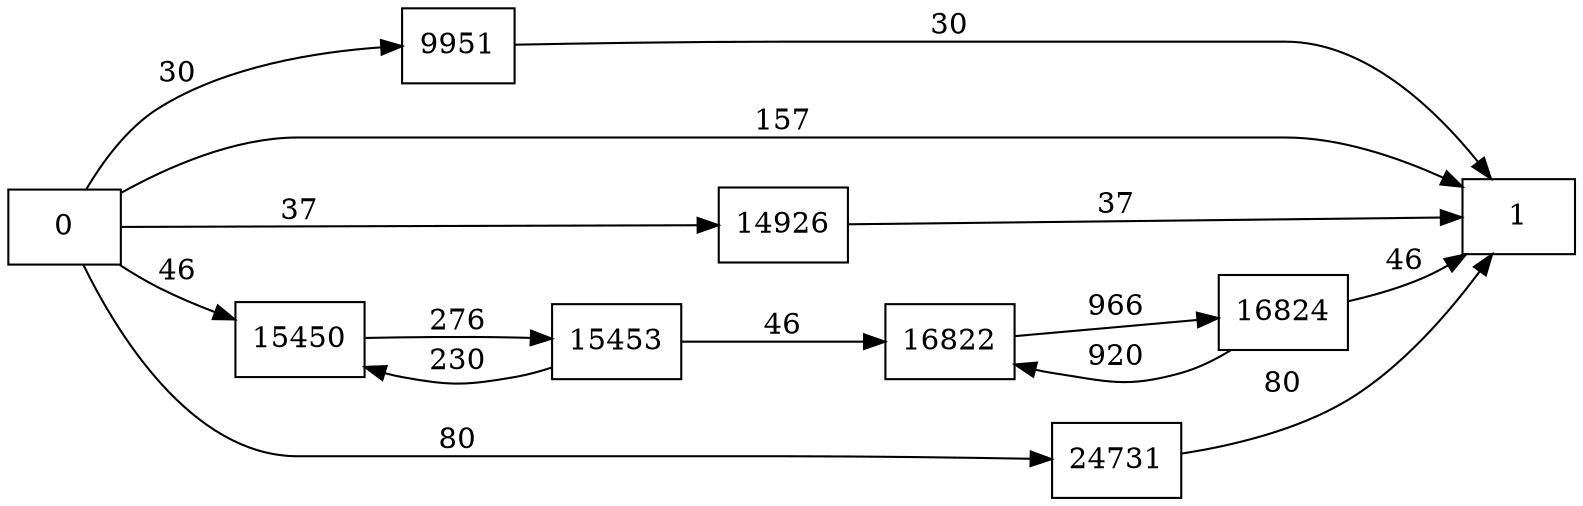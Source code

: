 digraph {
	graph [rankdir=LR]
	node [shape=rectangle]
	9951 -> 1 [label=30]
	14926 -> 1 [label=37]
	15450 -> 15453 [label=276]
	15453 -> 15450 [label=230]
	15453 -> 16822 [label=46]
	16822 -> 16824 [label=966]
	16824 -> 16822 [label=920]
	16824 -> 1 [label=46]
	24731 -> 1 [label=80]
	0 -> 1 [label=157]
	0 -> 9951 [label=30]
	0 -> 14926 [label=37]
	0 -> 15450 [label=46]
	0 -> 24731 [label=80]
}
